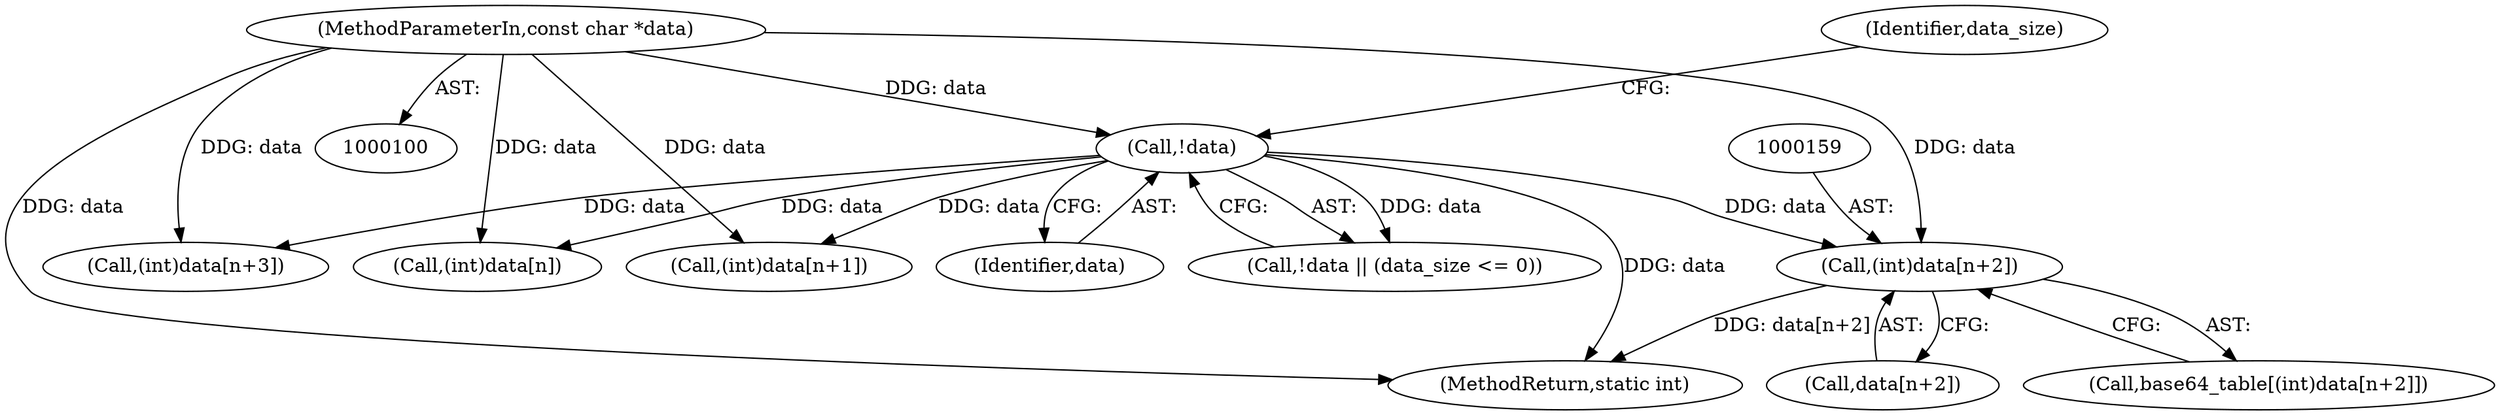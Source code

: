 digraph "1_libplist_3a55ddd3c4c11ce75a86afbefd085d8d397ff957_0@array" {
"1000158" [label="(Call,(int)data[n+2])"];
"1000113" [label="(Call,!data)"];
"1000102" [label="(MethodParameterIn,const char *data)"];
"1000114" [label="(Identifier,data)"];
"1000113" [label="(Call,!data)"];
"1000138" [label="(Call,(int)data[n])"];
"1000116" [label="(Identifier,data_size)"];
"1000156" [label="(Call,base64_table[(int)data[n+2]])"];
"1000160" [label="(Call,data[n+2])"];
"1000242" [label="(MethodReturn,static int)"];
"1000158" [label="(Call,(int)data[n+2])"];
"1000102" [label="(MethodParameterIn,const char *data)"];
"1000147" [label="(Call,(int)data[n+1])"];
"1000169" [label="(Call,(int)data[n+3])"];
"1000112" [label="(Call,!data || (data_size <= 0))"];
"1000158" -> "1000156"  [label="AST: "];
"1000158" -> "1000160"  [label="CFG: "];
"1000159" -> "1000158"  [label="AST: "];
"1000160" -> "1000158"  [label="AST: "];
"1000156" -> "1000158"  [label="CFG: "];
"1000158" -> "1000242"  [label="DDG: data[n+2]"];
"1000113" -> "1000158"  [label="DDG: data"];
"1000102" -> "1000158"  [label="DDG: data"];
"1000113" -> "1000112"  [label="AST: "];
"1000113" -> "1000114"  [label="CFG: "];
"1000114" -> "1000113"  [label="AST: "];
"1000116" -> "1000113"  [label="CFG: "];
"1000112" -> "1000113"  [label="CFG: "];
"1000113" -> "1000242"  [label="DDG: data"];
"1000113" -> "1000112"  [label="DDG: data"];
"1000102" -> "1000113"  [label="DDG: data"];
"1000113" -> "1000138"  [label="DDG: data"];
"1000113" -> "1000147"  [label="DDG: data"];
"1000113" -> "1000169"  [label="DDG: data"];
"1000102" -> "1000100"  [label="AST: "];
"1000102" -> "1000242"  [label="DDG: data"];
"1000102" -> "1000138"  [label="DDG: data"];
"1000102" -> "1000147"  [label="DDG: data"];
"1000102" -> "1000169"  [label="DDG: data"];
}
